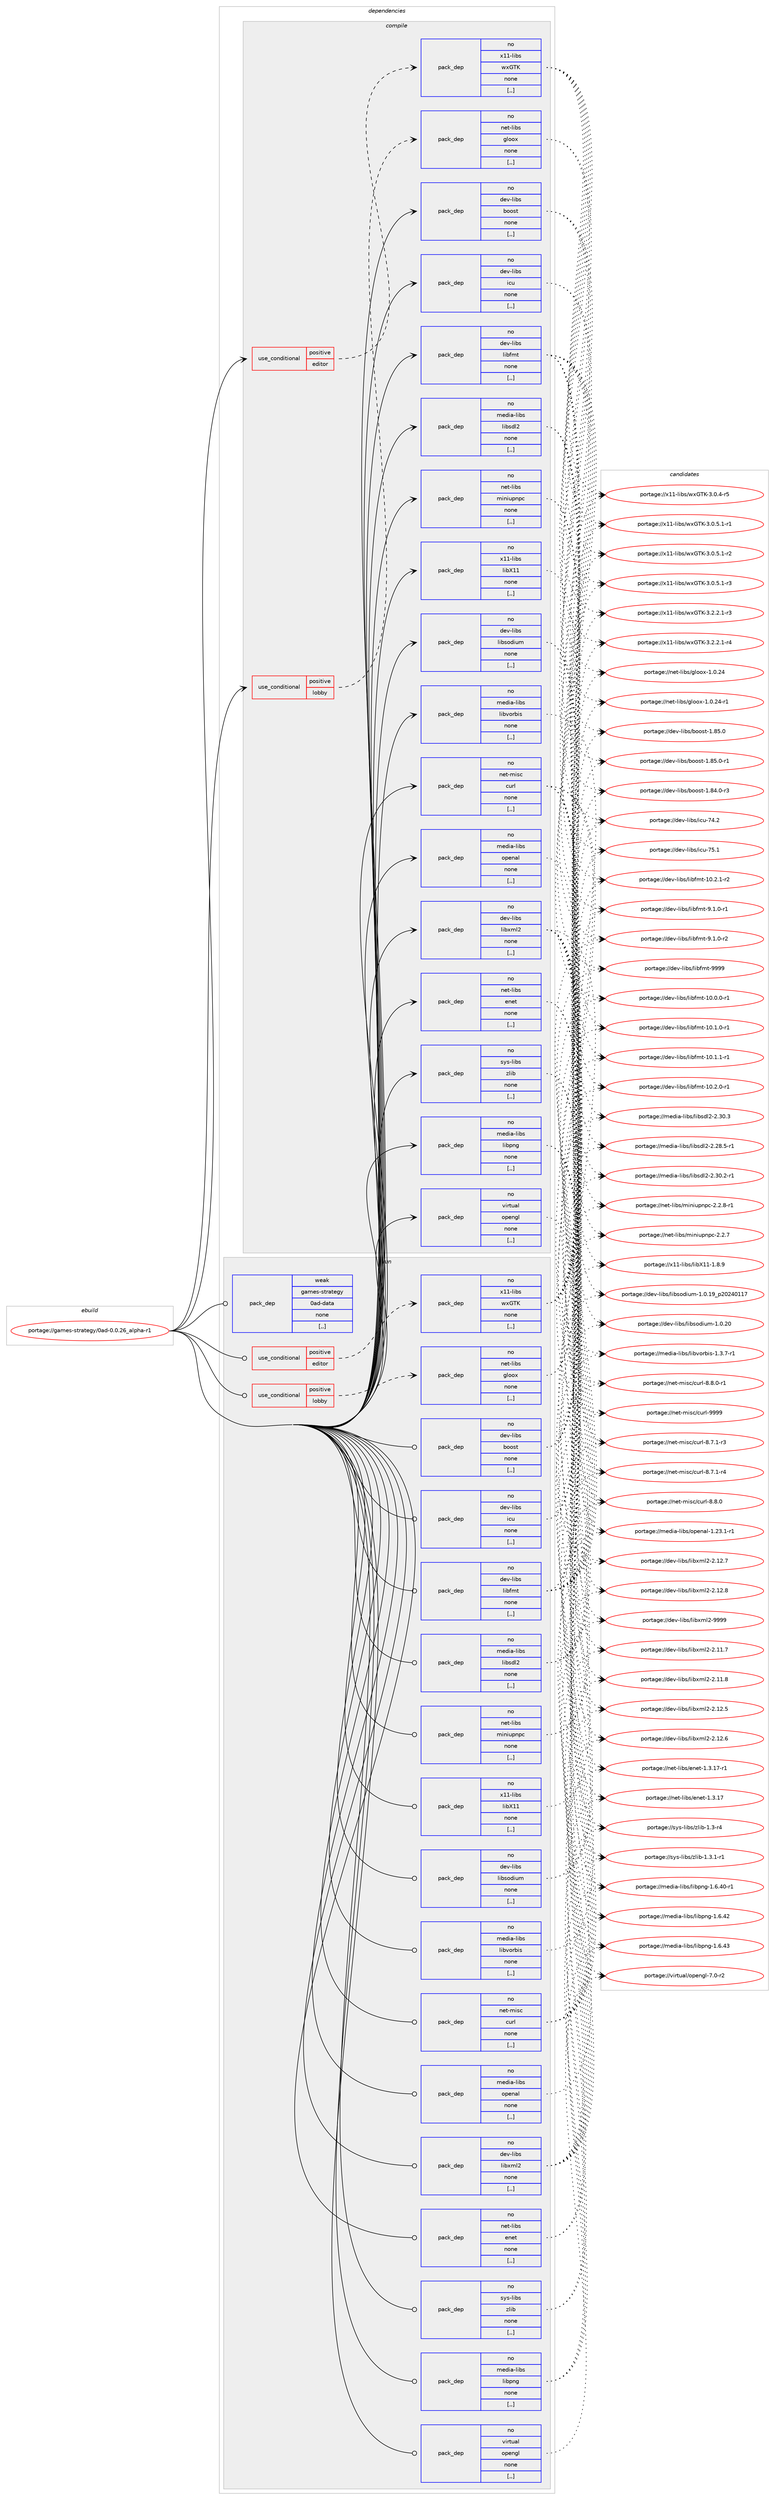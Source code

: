 digraph prolog {

# *************
# Graph options
# *************

newrank=true;
concentrate=true;
compound=true;
graph [rankdir=LR,fontname=Helvetica,fontsize=10,ranksep=1.5];#, ranksep=2.5, nodesep=0.2];
edge  [arrowhead=vee];
node  [fontname=Helvetica,fontsize=10];

# **********
# The ebuild
# **********

subgraph cluster_leftcol {
color=gray;
rank=same;
label=<<i>ebuild</i>>;
id [label="portage://games-strategy/0ad-0.0.26_alpha-r1", color=red, width=4, href="../games-strategy/0ad-0.0.26_alpha-r1.svg"];
}

# ****************
# The dependencies
# ****************

subgraph cluster_midcol {
color=gray;
label=<<i>dependencies</i>>;
subgraph cluster_compile {
fillcolor="#eeeeee";
style=filled;
label=<<i>compile</i>>;
subgraph cond63298 {
dependency229596 [label=<<TABLE BORDER="0" CELLBORDER="1" CELLSPACING="0" CELLPADDING="4"><TR><TD ROWSPAN="3" CELLPADDING="10">use_conditional</TD></TR><TR><TD>positive</TD></TR><TR><TD>editor</TD></TR></TABLE>>, shape=none, color=red];
subgraph pack164794 {
dependency229597 [label=<<TABLE BORDER="0" CELLBORDER="1" CELLSPACING="0" CELLPADDING="4" WIDTH="220"><TR><TD ROWSPAN="6" CELLPADDING="30">pack_dep</TD></TR><TR><TD WIDTH="110">no</TD></TR><TR><TD>x11-libs</TD></TR><TR><TD>wxGTK</TD></TR><TR><TD>none</TD></TR><TR><TD>[,,]</TD></TR></TABLE>>, shape=none, color=blue];
}
dependency229596:e -> dependency229597:w [weight=20,style="dashed",arrowhead="vee"];
}
id:e -> dependency229596:w [weight=20,style="solid",arrowhead="vee"];
subgraph cond63299 {
dependency229598 [label=<<TABLE BORDER="0" CELLBORDER="1" CELLSPACING="0" CELLPADDING="4"><TR><TD ROWSPAN="3" CELLPADDING="10">use_conditional</TD></TR><TR><TD>positive</TD></TR><TR><TD>lobby</TD></TR></TABLE>>, shape=none, color=red];
subgraph pack164795 {
dependency229599 [label=<<TABLE BORDER="0" CELLBORDER="1" CELLSPACING="0" CELLPADDING="4" WIDTH="220"><TR><TD ROWSPAN="6" CELLPADDING="30">pack_dep</TD></TR><TR><TD WIDTH="110">no</TD></TR><TR><TD>net-libs</TD></TR><TR><TD>gloox</TD></TR><TR><TD>none</TD></TR><TR><TD>[,,]</TD></TR></TABLE>>, shape=none, color=blue];
}
dependency229598:e -> dependency229599:w [weight=20,style="dashed",arrowhead="vee"];
}
id:e -> dependency229598:w [weight=20,style="solid",arrowhead="vee"];
subgraph pack164796 {
dependency229600 [label=<<TABLE BORDER="0" CELLBORDER="1" CELLSPACING="0" CELLPADDING="4" WIDTH="220"><TR><TD ROWSPAN="6" CELLPADDING="30">pack_dep</TD></TR><TR><TD WIDTH="110">no</TD></TR><TR><TD>dev-libs</TD></TR><TR><TD>boost</TD></TR><TR><TD>none</TD></TR><TR><TD>[,,]</TD></TR></TABLE>>, shape=none, color=blue];
}
id:e -> dependency229600:w [weight=20,style="solid",arrowhead="vee"];
subgraph pack164797 {
dependency229601 [label=<<TABLE BORDER="0" CELLBORDER="1" CELLSPACING="0" CELLPADDING="4" WIDTH="220"><TR><TD ROWSPAN="6" CELLPADDING="30">pack_dep</TD></TR><TR><TD WIDTH="110">no</TD></TR><TR><TD>dev-libs</TD></TR><TR><TD>icu</TD></TR><TR><TD>none</TD></TR><TR><TD>[,,]</TD></TR></TABLE>>, shape=none, color=blue];
}
id:e -> dependency229601:w [weight=20,style="solid",arrowhead="vee"];
subgraph pack164798 {
dependency229602 [label=<<TABLE BORDER="0" CELLBORDER="1" CELLSPACING="0" CELLPADDING="4" WIDTH="220"><TR><TD ROWSPAN="6" CELLPADDING="30">pack_dep</TD></TR><TR><TD WIDTH="110">no</TD></TR><TR><TD>dev-libs</TD></TR><TR><TD>libfmt</TD></TR><TR><TD>none</TD></TR><TR><TD>[,,]</TD></TR></TABLE>>, shape=none, color=blue];
}
id:e -> dependency229602:w [weight=20,style="solid",arrowhead="vee"];
subgraph pack164799 {
dependency229603 [label=<<TABLE BORDER="0" CELLBORDER="1" CELLSPACING="0" CELLPADDING="4" WIDTH="220"><TR><TD ROWSPAN="6" CELLPADDING="30">pack_dep</TD></TR><TR><TD WIDTH="110">no</TD></TR><TR><TD>dev-libs</TD></TR><TR><TD>libsodium</TD></TR><TR><TD>none</TD></TR><TR><TD>[,,]</TD></TR></TABLE>>, shape=none, color=blue];
}
id:e -> dependency229603:w [weight=20,style="solid",arrowhead="vee"];
subgraph pack164800 {
dependency229604 [label=<<TABLE BORDER="0" CELLBORDER="1" CELLSPACING="0" CELLPADDING="4" WIDTH="220"><TR><TD ROWSPAN="6" CELLPADDING="30">pack_dep</TD></TR><TR><TD WIDTH="110">no</TD></TR><TR><TD>dev-libs</TD></TR><TR><TD>libxml2</TD></TR><TR><TD>none</TD></TR><TR><TD>[,,]</TD></TR></TABLE>>, shape=none, color=blue];
}
id:e -> dependency229604:w [weight=20,style="solid",arrowhead="vee"];
subgraph pack164801 {
dependency229605 [label=<<TABLE BORDER="0" CELLBORDER="1" CELLSPACING="0" CELLPADDING="4" WIDTH="220"><TR><TD ROWSPAN="6" CELLPADDING="30">pack_dep</TD></TR><TR><TD WIDTH="110">no</TD></TR><TR><TD>media-libs</TD></TR><TR><TD>libpng</TD></TR><TR><TD>none</TD></TR><TR><TD>[,,]</TD></TR></TABLE>>, shape=none, color=blue];
}
id:e -> dependency229605:w [weight=20,style="solid",arrowhead="vee"];
subgraph pack164802 {
dependency229606 [label=<<TABLE BORDER="0" CELLBORDER="1" CELLSPACING="0" CELLPADDING="4" WIDTH="220"><TR><TD ROWSPAN="6" CELLPADDING="30">pack_dep</TD></TR><TR><TD WIDTH="110">no</TD></TR><TR><TD>media-libs</TD></TR><TR><TD>libsdl2</TD></TR><TR><TD>none</TD></TR><TR><TD>[,,]</TD></TR></TABLE>>, shape=none, color=blue];
}
id:e -> dependency229606:w [weight=20,style="solid",arrowhead="vee"];
subgraph pack164803 {
dependency229607 [label=<<TABLE BORDER="0" CELLBORDER="1" CELLSPACING="0" CELLPADDING="4" WIDTH="220"><TR><TD ROWSPAN="6" CELLPADDING="30">pack_dep</TD></TR><TR><TD WIDTH="110">no</TD></TR><TR><TD>media-libs</TD></TR><TR><TD>libvorbis</TD></TR><TR><TD>none</TD></TR><TR><TD>[,,]</TD></TR></TABLE>>, shape=none, color=blue];
}
id:e -> dependency229607:w [weight=20,style="solid",arrowhead="vee"];
subgraph pack164804 {
dependency229608 [label=<<TABLE BORDER="0" CELLBORDER="1" CELLSPACING="0" CELLPADDING="4" WIDTH="220"><TR><TD ROWSPAN="6" CELLPADDING="30">pack_dep</TD></TR><TR><TD WIDTH="110">no</TD></TR><TR><TD>media-libs</TD></TR><TR><TD>openal</TD></TR><TR><TD>none</TD></TR><TR><TD>[,,]</TD></TR></TABLE>>, shape=none, color=blue];
}
id:e -> dependency229608:w [weight=20,style="solid",arrowhead="vee"];
subgraph pack164805 {
dependency229609 [label=<<TABLE BORDER="0" CELLBORDER="1" CELLSPACING="0" CELLPADDING="4" WIDTH="220"><TR><TD ROWSPAN="6" CELLPADDING="30">pack_dep</TD></TR><TR><TD WIDTH="110">no</TD></TR><TR><TD>net-libs</TD></TR><TR><TD>enet</TD></TR><TR><TD>none</TD></TR><TR><TD>[,,]</TD></TR></TABLE>>, shape=none, color=blue];
}
id:e -> dependency229609:w [weight=20,style="solid",arrowhead="vee"];
subgraph pack164806 {
dependency229610 [label=<<TABLE BORDER="0" CELLBORDER="1" CELLSPACING="0" CELLPADDING="4" WIDTH="220"><TR><TD ROWSPAN="6" CELLPADDING="30">pack_dep</TD></TR><TR><TD WIDTH="110">no</TD></TR><TR><TD>net-libs</TD></TR><TR><TD>miniupnpc</TD></TR><TR><TD>none</TD></TR><TR><TD>[,,]</TD></TR></TABLE>>, shape=none, color=blue];
}
id:e -> dependency229610:w [weight=20,style="solid",arrowhead="vee"];
subgraph pack164807 {
dependency229611 [label=<<TABLE BORDER="0" CELLBORDER="1" CELLSPACING="0" CELLPADDING="4" WIDTH="220"><TR><TD ROWSPAN="6" CELLPADDING="30">pack_dep</TD></TR><TR><TD WIDTH="110">no</TD></TR><TR><TD>net-misc</TD></TR><TR><TD>curl</TD></TR><TR><TD>none</TD></TR><TR><TD>[,,]</TD></TR></TABLE>>, shape=none, color=blue];
}
id:e -> dependency229611:w [weight=20,style="solid",arrowhead="vee"];
subgraph pack164808 {
dependency229612 [label=<<TABLE BORDER="0" CELLBORDER="1" CELLSPACING="0" CELLPADDING="4" WIDTH="220"><TR><TD ROWSPAN="6" CELLPADDING="30">pack_dep</TD></TR><TR><TD WIDTH="110">no</TD></TR><TR><TD>sys-libs</TD></TR><TR><TD>zlib</TD></TR><TR><TD>none</TD></TR><TR><TD>[,,]</TD></TR></TABLE>>, shape=none, color=blue];
}
id:e -> dependency229612:w [weight=20,style="solid",arrowhead="vee"];
subgraph pack164809 {
dependency229613 [label=<<TABLE BORDER="0" CELLBORDER="1" CELLSPACING="0" CELLPADDING="4" WIDTH="220"><TR><TD ROWSPAN="6" CELLPADDING="30">pack_dep</TD></TR><TR><TD WIDTH="110">no</TD></TR><TR><TD>virtual</TD></TR><TR><TD>opengl</TD></TR><TR><TD>none</TD></TR><TR><TD>[,,]</TD></TR></TABLE>>, shape=none, color=blue];
}
id:e -> dependency229613:w [weight=20,style="solid",arrowhead="vee"];
subgraph pack164810 {
dependency229614 [label=<<TABLE BORDER="0" CELLBORDER="1" CELLSPACING="0" CELLPADDING="4" WIDTH="220"><TR><TD ROWSPAN="6" CELLPADDING="30">pack_dep</TD></TR><TR><TD WIDTH="110">no</TD></TR><TR><TD>x11-libs</TD></TR><TR><TD>libX11</TD></TR><TR><TD>none</TD></TR><TR><TD>[,,]</TD></TR></TABLE>>, shape=none, color=blue];
}
id:e -> dependency229614:w [weight=20,style="solid",arrowhead="vee"];
}
subgraph cluster_compileandrun {
fillcolor="#eeeeee";
style=filled;
label=<<i>compile and run</i>>;
}
subgraph cluster_run {
fillcolor="#eeeeee";
style=filled;
label=<<i>run</i>>;
subgraph cond63300 {
dependency229615 [label=<<TABLE BORDER="0" CELLBORDER="1" CELLSPACING="0" CELLPADDING="4"><TR><TD ROWSPAN="3" CELLPADDING="10">use_conditional</TD></TR><TR><TD>positive</TD></TR><TR><TD>editor</TD></TR></TABLE>>, shape=none, color=red];
subgraph pack164811 {
dependency229616 [label=<<TABLE BORDER="0" CELLBORDER="1" CELLSPACING="0" CELLPADDING="4" WIDTH="220"><TR><TD ROWSPAN="6" CELLPADDING="30">pack_dep</TD></TR><TR><TD WIDTH="110">no</TD></TR><TR><TD>x11-libs</TD></TR><TR><TD>wxGTK</TD></TR><TR><TD>none</TD></TR><TR><TD>[,,]</TD></TR></TABLE>>, shape=none, color=blue];
}
dependency229615:e -> dependency229616:w [weight=20,style="dashed",arrowhead="vee"];
}
id:e -> dependency229615:w [weight=20,style="solid",arrowhead="odot"];
subgraph cond63301 {
dependency229617 [label=<<TABLE BORDER="0" CELLBORDER="1" CELLSPACING="0" CELLPADDING="4"><TR><TD ROWSPAN="3" CELLPADDING="10">use_conditional</TD></TR><TR><TD>positive</TD></TR><TR><TD>lobby</TD></TR></TABLE>>, shape=none, color=red];
subgraph pack164812 {
dependency229618 [label=<<TABLE BORDER="0" CELLBORDER="1" CELLSPACING="0" CELLPADDING="4" WIDTH="220"><TR><TD ROWSPAN="6" CELLPADDING="30">pack_dep</TD></TR><TR><TD WIDTH="110">no</TD></TR><TR><TD>net-libs</TD></TR><TR><TD>gloox</TD></TR><TR><TD>none</TD></TR><TR><TD>[,,]</TD></TR></TABLE>>, shape=none, color=blue];
}
dependency229617:e -> dependency229618:w [weight=20,style="dashed",arrowhead="vee"];
}
id:e -> dependency229617:w [weight=20,style="solid",arrowhead="odot"];
subgraph pack164813 {
dependency229619 [label=<<TABLE BORDER="0" CELLBORDER="1" CELLSPACING="0" CELLPADDING="4" WIDTH="220"><TR><TD ROWSPAN="6" CELLPADDING="30">pack_dep</TD></TR><TR><TD WIDTH="110">no</TD></TR><TR><TD>dev-libs</TD></TR><TR><TD>boost</TD></TR><TR><TD>none</TD></TR><TR><TD>[,,]</TD></TR></TABLE>>, shape=none, color=blue];
}
id:e -> dependency229619:w [weight=20,style="solid",arrowhead="odot"];
subgraph pack164814 {
dependency229620 [label=<<TABLE BORDER="0" CELLBORDER="1" CELLSPACING="0" CELLPADDING="4" WIDTH="220"><TR><TD ROWSPAN="6" CELLPADDING="30">pack_dep</TD></TR><TR><TD WIDTH="110">no</TD></TR><TR><TD>dev-libs</TD></TR><TR><TD>icu</TD></TR><TR><TD>none</TD></TR><TR><TD>[,,]</TD></TR></TABLE>>, shape=none, color=blue];
}
id:e -> dependency229620:w [weight=20,style="solid",arrowhead="odot"];
subgraph pack164815 {
dependency229621 [label=<<TABLE BORDER="0" CELLBORDER="1" CELLSPACING="0" CELLPADDING="4" WIDTH="220"><TR><TD ROWSPAN="6" CELLPADDING="30">pack_dep</TD></TR><TR><TD WIDTH="110">no</TD></TR><TR><TD>dev-libs</TD></TR><TR><TD>libfmt</TD></TR><TR><TD>none</TD></TR><TR><TD>[,,]</TD></TR></TABLE>>, shape=none, color=blue];
}
id:e -> dependency229621:w [weight=20,style="solid",arrowhead="odot"];
subgraph pack164816 {
dependency229622 [label=<<TABLE BORDER="0" CELLBORDER="1" CELLSPACING="0" CELLPADDING="4" WIDTH="220"><TR><TD ROWSPAN="6" CELLPADDING="30">pack_dep</TD></TR><TR><TD WIDTH="110">no</TD></TR><TR><TD>dev-libs</TD></TR><TR><TD>libsodium</TD></TR><TR><TD>none</TD></TR><TR><TD>[,,]</TD></TR></TABLE>>, shape=none, color=blue];
}
id:e -> dependency229622:w [weight=20,style="solid",arrowhead="odot"];
subgraph pack164817 {
dependency229623 [label=<<TABLE BORDER="0" CELLBORDER="1" CELLSPACING="0" CELLPADDING="4" WIDTH="220"><TR><TD ROWSPAN="6" CELLPADDING="30">pack_dep</TD></TR><TR><TD WIDTH="110">no</TD></TR><TR><TD>dev-libs</TD></TR><TR><TD>libxml2</TD></TR><TR><TD>none</TD></TR><TR><TD>[,,]</TD></TR></TABLE>>, shape=none, color=blue];
}
id:e -> dependency229623:w [weight=20,style="solid",arrowhead="odot"];
subgraph pack164818 {
dependency229624 [label=<<TABLE BORDER="0" CELLBORDER="1" CELLSPACING="0" CELLPADDING="4" WIDTH="220"><TR><TD ROWSPAN="6" CELLPADDING="30">pack_dep</TD></TR><TR><TD WIDTH="110">no</TD></TR><TR><TD>media-libs</TD></TR><TR><TD>libpng</TD></TR><TR><TD>none</TD></TR><TR><TD>[,,]</TD></TR></TABLE>>, shape=none, color=blue];
}
id:e -> dependency229624:w [weight=20,style="solid",arrowhead="odot"];
subgraph pack164819 {
dependency229625 [label=<<TABLE BORDER="0" CELLBORDER="1" CELLSPACING="0" CELLPADDING="4" WIDTH="220"><TR><TD ROWSPAN="6" CELLPADDING="30">pack_dep</TD></TR><TR><TD WIDTH="110">no</TD></TR><TR><TD>media-libs</TD></TR><TR><TD>libsdl2</TD></TR><TR><TD>none</TD></TR><TR><TD>[,,]</TD></TR></TABLE>>, shape=none, color=blue];
}
id:e -> dependency229625:w [weight=20,style="solid",arrowhead="odot"];
subgraph pack164820 {
dependency229626 [label=<<TABLE BORDER="0" CELLBORDER="1" CELLSPACING="0" CELLPADDING="4" WIDTH="220"><TR><TD ROWSPAN="6" CELLPADDING="30">pack_dep</TD></TR><TR><TD WIDTH="110">no</TD></TR><TR><TD>media-libs</TD></TR><TR><TD>libvorbis</TD></TR><TR><TD>none</TD></TR><TR><TD>[,,]</TD></TR></TABLE>>, shape=none, color=blue];
}
id:e -> dependency229626:w [weight=20,style="solid",arrowhead="odot"];
subgraph pack164821 {
dependency229627 [label=<<TABLE BORDER="0" CELLBORDER="1" CELLSPACING="0" CELLPADDING="4" WIDTH="220"><TR><TD ROWSPAN="6" CELLPADDING="30">pack_dep</TD></TR><TR><TD WIDTH="110">no</TD></TR><TR><TD>media-libs</TD></TR><TR><TD>openal</TD></TR><TR><TD>none</TD></TR><TR><TD>[,,]</TD></TR></TABLE>>, shape=none, color=blue];
}
id:e -> dependency229627:w [weight=20,style="solid",arrowhead="odot"];
subgraph pack164822 {
dependency229628 [label=<<TABLE BORDER="0" CELLBORDER="1" CELLSPACING="0" CELLPADDING="4" WIDTH="220"><TR><TD ROWSPAN="6" CELLPADDING="30">pack_dep</TD></TR><TR><TD WIDTH="110">no</TD></TR><TR><TD>net-libs</TD></TR><TR><TD>enet</TD></TR><TR><TD>none</TD></TR><TR><TD>[,,]</TD></TR></TABLE>>, shape=none, color=blue];
}
id:e -> dependency229628:w [weight=20,style="solid",arrowhead="odot"];
subgraph pack164823 {
dependency229629 [label=<<TABLE BORDER="0" CELLBORDER="1" CELLSPACING="0" CELLPADDING="4" WIDTH="220"><TR><TD ROWSPAN="6" CELLPADDING="30">pack_dep</TD></TR><TR><TD WIDTH="110">no</TD></TR><TR><TD>net-libs</TD></TR><TR><TD>miniupnpc</TD></TR><TR><TD>none</TD></TR><TR><TD>[,,]</TD></TR></TABLE>>, shape=none, color=blue];
}
id:e -> dependency229629:w [weight=20,style="solid",arrowhead="odot"];
subgraph pack164824 {
dependency229630 [label=<<TABLE BORDER="0" CELLBORDER="1" CELLSPACING="0" CELLPADDING="4" WIDTH="220"><TR><TD ROWSPAN="6" CELLPADDING="30">pack_dep</TD></TR><TR><TD WIDTH="110">no</TD></TR><TR><TD>net-misc</TD></TR><TR><TD>curl</TD></TR><TR><TD>none</TD></TR><TR><TD>[,,]</TD></TR></TABLE>>, shape=none, color=blue];
}
id:e -> dependency229630:w [weight=20,style="solid",arrowhead="odot"];
subgraph pack164825 {
dependency229631 [label=<<TABLE BORDER="0" CELLBORDER="1" CELLSPACING="0" CELLPADDING="4" WIDTH="220"><TR><TD ROWSPAN="6" CELLPADDING="30">pack_dep</TD></TR><TR><TD WIDTH="110">no</TD></TR><TR><TD>sys-libs</TD></TR><TR><TD>zlib</TD></TR><TR><TD>none</TD></TR><TR><TD>[,,]</TD></TR></TABLE>>, shape=none, color=blue];
}
id:e -> dependency229631:w [weight=20,style="solid",arrowhead="odot"];
subgraph pack164826 {
dependency229632 [label=<<TABLE BORDER="0" CELLBORDER="1" CELLSPACING="0" CELLPADDING="4" WIDTH="220"><TR><TD ROWSPAN="6" CELLPADDING="30">pack_dep</TD></TR><TR><TD WIDTH="110">no</TD></TR><TR><TD>virtual</TD></TR><TR><TD>opengl</TD></TR><TR><TD>none</TD></TR><TR><TD>[,,]</TD></TR></TABLE>>, shape=none, color=blue];
}
id:e -> dependency229632:w [weight=20,style="solid",arrowhead="odot"];
subgraph pack164827 {
dependency229633 [label=<<TABLE BORDER="0" CELLBORDER="1" CELLSPACING="0" CELLPADDING="4" WIDTH="220"><TR><TD ROWSPAN="6" CELLPADDING="30">pack_dep</TD></TR><TR><TD WIDTH="110">no</TD></TR><TR><TD>x11-libs</TD></TR><TR><TD>libX11</TD></TR><TR><TD>none</TD></TR><TR><TD>[,,]</TD></TR></TABLE>>, shape=none, color=blue];
}
id:e -> dependency229633:w [weight=20,style="solid",arrowhead="odot"];
subgraph pack164828 {
dependency229634 [label=<<TABLE BORDER="0" CELLBORDER="1" CELLSPACING="0" CELLPADDING="4" WIDTH="220"><TR><TD ROWSPAN="6" CELLPADDING="30">pack_dep</TD></TR><TR><TD WIDTH="110">weak</TD></TR><TR><TD>games-strategy</TD></TR><TR><TD>0ad-data</TD></TR><TR><TD>none</TD></TR><TR><TD>[,,]</TD></TR></TABLE>>, shape=none, color=blue];
}
id:e -> dependency229634:w [weight=20,style="solid",arrowhead="odot"];
}
}

# **************
# The candidates
# **************

subgraph cluster_choices {
rank=same;
color=gray;
label=<<i>candidates</i>>;

subgraph choice164794 {
color=black;
nodesep=1;
choice12049494510810598115471191207184754551464846524511453 [label="portage://x11-libs/wxGTK-3.0.4-r5", color=red, width=4,href="../x11-libs/wxGTK-3.0.4-r5.svg"];
choice120494945108105981154711912071847545514648465346494511449 [label="portage://x11-libs/wxGTK-3.0.5.1-r1", color=red, width=4,href="../x11-libs/wxGTK-3.0.5.1-r1.svg"];
choice120494945108105981154711912071847545514648465346494511450 [label="portage://x11-libs/wxGTK-3.0.5.1-r2", color=red, width=4,href="../x11-libs/wxGTK-3.0.5.1-r2.svg"];
choice120494945108105981154711912071847545514648465346494511451 [label="portage://x11-libs/wxGTK-3.0.5.1-r3", color=red, width=4,href="../x11-libs/wxGTK-3.0.5.1-r3.svg"];
choice120494945108105981154711912071847545514650465046494511451 [label="portage://x11-libs/wxGTK-3.2.2.1-r3", color=red, width=4,href="../x11-libs/wxGTK-3.2.2.1-r3.svg"];
choice120494945108105981154711912071847545514650465046494511452 [label="portage://x11-libs/wxGTK-3.2.2.1-r4", color=red, width=4,href="../x11-libs/wxGTK-3.2.2.1-r4.svg"];
dependency229597:e -> choice12049494510810598115471191207184754551464846524511453:w [style=dotted,weight="100"];
dependency229597:e -> choice120494945108105981154711912071847545514648465346494511449:w [style=dotted,weight="100"];
dependency229597:e -> choice120494945108105981154711912071847545514648465346494511450:w [style=dotted,weight="100"];
dependency229597:e -> choice120494945108105981154711912071847545514648465346494511451:w [style=dotted,weight="100"];
dependency229597:e -> choice120494945108105981154711912071847545514650465046494511451:w [style=dotted,weight="100"];
dependency229597:e -> choice120494945108105981154711912071847545514650465046494511452:w [style=dotted,weight="100"];
}
subgraph choice164795 {
color=black;
nodesep=1;
choice11010111645108105981154710310811111112045494648465052 [label="portage://net-libs/gloox-1.0.24", color=red, width=4,href="../net-libs/gloox-1.0.24.svg"];
choice110101116451081059811547103108111111120454946484650524511449 [label="portage://net-libs/gloox-1.0.24-r1", color=red, width=4,href="../net-libs/gloox-1.0.24-r1.svg"];
dependency229599:e -> choice11010111645108105981154710310811111112045494648465052:w [style=dotted,weight="100"];
dependency229599:e -> choice110101116451081059811547103108111111120454946484650524511449:w [style=dotted,weight="100"];
}
subgraph choice164796 {
color=black;
nodesep=1;
choice10010111845108105981154798111111115116454946565246484511451 [label="portage://dev-libs/boost-1.84.0-r3", color=red, width=4,href="../dev-libs/boost-1.84.0-r3.svg"];
choice1001011184510810598115479811111111511645494656534648 [label="portage://dev-libs/boost-1.85.0", color=red, width=4,href="../dev-libs/boost-1.85.0.svg"];
choice10010111845108105981154798111111115116454946565346484511449 [label="portage://dev-libs/boost-1.85.0-r1", color=red, width=4,href="../dev-libs/boost-1.85.0-r1.svg"];
dependency229600:e -> choice10010111845108105981154798111111115116454946565246484511451:w [style=dotted,weight="100"];
dependency229600:e -> choice1001011184510810598115479811111111511645494656534648:w [style=dotted,weight="100"];
dependency229600:e -> choice10010111845108105981154798111111115116454946565346484511449:w [style=dotted,weight="100"];
}
subgraph choice164797 {
color=black;
nodesep=1;
choice100101118451081059811547105991174555524650 [label="portage://dev-libs/icu-74.2", color=red, width=4,href="../dev-libs/icu-74.2.svg"];
choice100101118451081059811547105991174555534649 [label="portage://dev-libs/icu-75.1", color=red, width=4,href="../dev-libs/icu-75.1.svg"];
dependency229601:e -> choice100101118451081059811547105991174555524650:w [style=dotted,weight="100"];
dependency229601:e -> choice100101118451081059811547105991174555534649:w [style=dotted,weight="100"];
}
subgraph choice164798 {
color=black;
nodesep=1;
choice10010111845108105981154710810598102109116454948464846484511449 [label="portage://dev-libs/libfmt-10.0.0-r1", color=red, width=4,href="../dev-libs/libfmt-10.0.0-r1.svg"];
choice10010111845108105981154710810598102109116454948464946484511449 [label="portage://dev-libs/libfmt-10.1.0-r1", color=red, width=4,href="../dev-libs/libfmt-10.1.0-r1.svg"];
choice10010111845108105981154710810598102109116454948464946494511449 [label="portage://dev-libs/libfmt-10.1.1-r1", color=red, width=4,href="../dev-libs/libfmt-10.1.1-r1.svg"];
choice10010111845108105981154710810598102109116454948465046484511449 [label="portage://dev-libs/libfmt-10.2.0-r1", color=red, width=4,href="../dev-libs/libfmt-10.2.0-r1.svg"];
choice10010111845108105981154710810598102109116454948465046494511450 [label="portage://dev-libs/libfmt-10.2.1-r2", color=red, width=4,href="../dev-libs/libfmt-10.2.1-r2.svg"];
choice100101118451081059811547108105981021091164557464946484511449 [label="portage://dev-libs/libfmt-9.1.0-r1", color=red, width=4,href="../dev-libs/libfmt-9.1.0-r1.svg"];
choice100101118451081059811547108105981021091164557464946484511450 [label="portage://dev-libs/libfmt-9.1.0-r2", color=red, width=4,href="../dev-libs/libfmt-9.1.0-r2.svg"];
choice100101118451081059811547108105981021091164557575757 [label="portage://dev-libs/libfmt-9999", color=red, width=4,href="../dev-libs/libfmt-9999.svg"];
dependency229602:e -> choice10010111845108105981154710810598102109116454948464846484511449:w [style=dotted,weight="100"];
dependency229602:e -> choice10010111845108105981154710810598102109116454948464946484511449:w [style=dotted,weight="100"];
dependency229602:e -> choice10010111845108105981154710810598102109116454948464946494511449:w [style=dotted,weight="100"];
dependency229602:e -> choice10010111845108105981154710810598102109116454948465046484511449:w [style=dotted,weight="100"];
dependency229602:e -> choice10010111845108105981154710810598102109116454948465046494511450:w [style=dotted,weight="100"];
dependency229602:e -> choice100101118451081059811547108105981021091164557464946484511449:w [style=dotted,weight="100"];
dependency229602:e -> choice100101118451081059811547108105981021091164557464946484511450:w [style=dotted,weight="100"];
dependency229602:e -> choice100101118451081059811547108105981021091164557575757:w [style=dotted,weight="100"];
}
subgraph choice164799 {
color=black;
nodesep=1;
choice1001011184510810598115471081059811511110010511710945494648464957951125048505248494955 [label="portage://dev-libs/libsodium-1.0.19_p20240117", color=red, width=4,href="../dev-libs/libsodium-1.0.19_p20240117.svg"];
choice1001011184510810598115471081059811511110010511710945494648465048 [label="portage://dev-libs/libsodium-1.0.20", color=red, width=4,href="../dev-libs/libsodium-1.0.20.svg"];
dependency229603:e -> choice1001011184510810598115471081059811511110010511710945494648464957951125048505248494955:w [style=dotted,weight="100"];
dependency229603:e -> choice1001011184510810598115471081059811511110010511710945494648465048:w [style=dotted,weight="100"];
}
subgraph choice164800 {
color=black;
nodesep=1;
choice100101118451081059811547108105981201091085045504649494655 [label="portage://dev-libs/libxml2-2.11.7", color=red, width=4,href="../dev-libs/libxml2-2.11.7.svg"];
choice100101118451081059811547108105981201091085045504649494656 [label="portage://dev-libs/libxml2-2.11.8", color=red, width=4,href="../dev-libs/libxml2-2.11.8.svg"];
choice100101118451081059811547108105981201091085045504649504653 [label="portage://dev-libs/libxml2-2.12.5", color=red, width=4,href="../dev-libs/libxml2-2.12.5.svg"];
choice100101118451081059811547108105981201091085045504649504654 [label="portage://dev-libs/libxml2-2.12.6", color=red, width=4,href="../dev-libs/libxml2-2.12.6.svg"];
choice100101118451081059811547108105981201091085045504649504655 [label="portage://dev-libs/libxml2-2.12.7", color=red, width=4,href="../dev-libs/libxml2-2.12.7.svg"];
choice100101118451081059811547108105981201091085045504649504656 [label="portage://dev-libs/libxml2-2.12.8", color=red, width=4,href="../dev-libs/libxml2-2.12.8.svg"];
choice10010111845108105981154710810598120109108504557575757 [label="portage://dev-libs/libxml2-9999", color=red, width=4,href="../dev-libs/libxml2-9999.svg"];
dependency229604:e -> choice100101118451081059811547108105981201091085045504649494655:w [style=dotted,weight="100"];
dependency229604:e -> choice100101118451081059811547108105981201091085045504649494656:w [style=dotted,weight="100"];
dependency229604:e -> choice100101118451081059811547108105981201091085045504649504653:w [style=dotted,weight="100"];
dependency229604:e -> choice100101118451081059811547108105981201091085045504649504654:w [style=dotted,weight="100"];
dependency229604:e -> choice100101118451081059811547108105981201091085045504649504655:w [style=dotted,weight="100"];
dependency229604:e -> choice100101118451081059811547108105981201091085045504649504656:w [style=dotted,weight="100"];
dependency229604:e -> choice10010111845108105981154710810598120109108504557575757:w [style=dotted,weight="100"];
}
subgraph choice164801 {
color=black;
nodesep=1;
choice1091011001059745108105981154710810598112110103454946544652484511449 [label="portage://media-libs/libpng-1.6.40-r1", color=red, width=4,href="../media-libs/libpng-1.6.40-r1.svg"];
choice109101100105974510810598115471081059811211010345494654465250 [label="portage://media-libs/libpng-1.6.42", color=red, width=4,href="../media-libs/libpng-1.6.42.svg"];
choice109101100105974510810598115471081059811211010345494654465251 [label="portage://media-libs/libpng-1.6.43", color=red, width=4,href="../media-libs/libpng-1.6.43.svg"];
dependency229605:e -> choice1091011001059745108105981154710810598112110103454946544652484511449:w [style=dotted,weight="100"];
dependency229605:e -> choice109101100105974510810598115471081059811211010345494654465250:w [style=dotted,weight="100"];
dependency229605:e -> choice109101100105974510810598115471081059811211010345494654465251:w [style=dotted,weight="100"];
}
subgraph choice164802 {
color=black;
nodesep=1;
choice109101100105974510810598115471081059811510010850455046505646534511449 [label="portage://media-libs/libsdl2-2.28.5-r1", color=red, width=4,href="../media-libs/libsdl2-2.28.5-r1.svg"];
choice109101100105974510810598115471081059811510010850455046514846504511449 [label="portage://media-libs/libsdl2-2.30.2-r1", color=red, width=4,href="../media-libs/libsdl2-2.30.2-r1.svg"];
choice10910110010597451081059811547108105981151001085045504651484651 [label="portage://media-libs/libsdl2-2.30.3", color=red, width=4,href="../media-libs/libsdl2-2.30.3.svg"];
dependency229606:e -> choice109101100105974510810598115471081059811510010850455046505646534511449:w [style=dotted,weight="100"];
dependency229606:e -> choice109101100105974510810598115471081059811510010850455046514846504511449:w [style=dotted,weight="100"];
dependency229606:e -> choice10910110010597451081059811547108105981151001085045504651484651:w [style=dotted,weight="100"];
}
subgraph choice164803 {
color=black;
nodesep=1;
choice1091011001059745108105981154710810598118111114981051154549465146554511449 [label="portage://media-libs/libvorbis-1.3.7-r1", color=red, width=4,href="../media-libs/libvorbis-1.3.7-r1.svg"];
dependency229607:e -> choice1091011001059745108105981154710810598118111114981051154549465146554511449:w [style=dotted,weight="100"];
}
subgraph choice164804 {
color=black;
nodesep=1;
choice1091011001059745108105981154711111210111097108454946505146494511449 [label="portage://media-libs/openal-1.23.1-r1", color=red, width=4,href="../media-libs/openal-1.23.1-r1.svg"];
dependency229608:e -> choice1091011001059745108105981154711111210111097108454946505146494511449:w [style=dotted,weight="100"];
}
subgraph choice164805 {
color=black;
nodesep=1;
choice11010111645108105981154710111010111645494651464955 [label="portage://net-libs/enet-1.3.17", color=red, width=4,href="../net-libs/enet-1.3.17.svg"];
choice110101116451081059811547101110101116454946514649554511449 [label="portage://net-libs/enet-1.3.17-r1", color=red, width=4,href="../net-libs/enet-1.3.17-r1.svg"];
dependency229609:e -> choice11010111645108105981154710111010111645494651464955:w [style=dotted,weight="100"];
dependency229609:e -> choice110101116451081059811547101110101116454946514649554511449:w [style=dotted,weight="100"];
}
subgraph choice164806 {
color=black;
nodesep=1;
choice11010111645108105981154710910511010511711211011299455046504655 [label="portage://net-libs/miniupnpc-2.2.7", color=red, width=4,href="../net-libs/miniupnpc-2.2.7.svg"];
choice110101116451081059811547109105110105117112110112994550465046564511449 [label="portage://net-libs/miniupnpc-2.2.8-r1", color=red, width=4,href="../net-libs/miniupnpc-2.2.8-r1.svg"];
dependency229610:e -> choice11010111645108105981154710910511010511711211011299455046504655:w [style=dotted,weight="100"];
dependency229610:e -> choice110101116451081059811547109105110105117112110112994550465046564511449:w [style=dotted,weight="100"];
}
subgraph choice164807 {
color=black;
nodesep=1;
choice110101116451091051159947991171141084556465546494511451 [label="portage://net-misc/curl-8.7.1-r3", color=red, width=4,href="../net-misc/curl-8.7.1-r3.svg"];
choice110101116451091051159947991171141084556465546494511452 [label="portage://net-misc/curl-8.7.1-r4", color=red, width=4,href="../net-misc/curl-8.7.1-r4.svg"];
choice11010111645109105115994799117114108455646564648 [label="portage://net-misc/curl-8.8.0", color=red, width=4,href="../net-misc/curl-8.8.0.svg"];
choice110101116451091051159947991171141084556465646484511449 [label="portage://net-misc/curl-8.8.0-r1", color=red, width=4,href="../net-misc/curl-8.8.0-r1.svg"];
choice110101116451091051159947991171141084557575757 [label="portage://net-misc/curl-9999", color=red, width=4,href="../net-misc/curl-9999.svg"];
dependency229611:e -> choice110101116451091051159947991171141084556465546494511451:w [style=dotted,weight="100"];
dependency229611:e -> choice110101116451091051159947991171141084556465546494511452:w [style=dotted,weight="100"];
dependency229611:e -> choice11010111645109105115994799117114108455646564648:w [style=dotted,weight="100"];
dependency229611:e -> choice110101116451091051159947991171141084556465646484511449:w [style=dotted,weight="100"];
dependency229611:e -> choice110101116451091051159947991171141084557575757:w [style=dotted,weight="100"];
}
subgraph choice164808 {
color=black;
nodesep=1;
choice11512111545108105981154712210810598454946514511452 [label="portage://sys-libs/zlib-1.3-r4", color=red, width=4,href="../sys-libs/zlib-1.3-r4.svg"];
choice115121115451081059811547122108105984549465146494511449 [label="portage://sys-libs/zlib-1.3.1-r1", color=red, width=4,href="../sys-libs/zlib-1.3.1-r1.svg"];
dependency229612:e -> choice11512111545108105981154712210810598454946514511452:w [style=dotted,weight="100"];
dependency229612:e -> choice115121115451081059811547122108105984549465146494511449:w [style=dotted,weight="100"];
}
subgraph choice164809 {
color=black;
nodesep=1;
choice1181051141161179710847111112101110103108455546484511450 [label="portage://virtual/opengl-7.0-r2", color=red, width=4,href="../virtual/opengl-7.0-r2.svg"];
dependency229613:e -> choice1181051141161179710847111112101110103108455546484511450:w [style=dotted,weight="100"];
}
subgraph choice164810 {
color=black;
nodesep=1;
choice120494945108105981154710810598884949454946564657 [label="portage://x11-libs/libX11-1.8.9", color=red, width=4,href="../x11-libs/libX11-1.8.9.svg"];
dependency229614:e -> choice120494945108105981154710810598884949454946564657:w [style=dotted,weight="100"];
}
subgraph choice164811 {
color=black;
nodesep=1;
choice12049494510810598115471191207184754551464846524511453 [label="portage://x11-libs/wxGTK-3.0.4-r5", color=red, width=4,href="../x11-libs/wxGTK-3.0.4-r5.svg"];
choice120494945108105981154711912071847545514648465346494511449 [label="portage://x11-libs/wxGTK-3.0.5.1-r1", color=red, width=4,href="../x11-libs/wxGTK-3.0.5.1-r1.svg"];
choice120494945108105981154711912071847545514648465346494511450 [label="portage://x11-libs/wxGTK-3.0.5.1-r2", color=red, width=4,href="../x11-libs/wxGTK-3.0.5.1-r2.svg"];
choice120494945108105981154711912071847545514648465346494511451 [label="portage://x11-libs/wxGTK-3.0.5.1-r3", color=red, width=4,href="../x11-libs/wxGTK-3.0.5.1-r3.svg"];
choice120494945108105981154711912071847545514650465046494511451 [label="portage://x11-libs/wxGTK-3.2.2.1-r3", color=red, width=4,href="../x11-libs/wxGTK-3.2.2.1-r3.svg"];
choice120494945108105981154711912071847545514650465046494511452 [label="portage://x11-libs/wxGTK-3.2.2.1-r4", color=red, width=4,href="../x11-libs/wxGTK-3.2.2.1-r4.svg"];
dependency229616:e -> choice12049494510810598115471191207184754551464846524511453:w [style=dotted,weight="100"];
dependency229616:e -> choice120494945108105981154711912071847545514648465346494511449:w [style=dotted,weight="100"];
dependency229616:e -> choice120494945108105981154711912071847545514648465346494511450:w [style=dotted,weight="100"];
dependency229616:e -> choice120494945108105981154711912071847545514648465346494511451:w [style=dotted,weight="100"];
dependency229616:e -> choice120494945108105981154711912071847545514650465046494511451:w [style=dotted,weight="100"];
dependency229616:e -> choice120494945108105981154711912071847545514650465046494511452:w [style=dotted,weight="100"];
}
subgraph choice164812 {
color=black;
nodesep=1;
choice11010111645108105981154710310811111112045494648465052 [label="portage://net-libs/gloox-1.0.24", color=red, width=4,href="../net-libs/gloox-1.0.24.svg"];
choice110101116451081059811547103108111111120454946484650524511449 [label="portage://net-libs/gloox-1.0.24-r1", color=red, width=4,href="../net-libs/gloox-1.0.24-r1.svg"];
dependency229618:e -> choice11010111645108105981154710310811111112045494648465052:w [style=dotted,weight="100"];
dependency229618:e -> choice110101116451081059811547103108111111120454946484650524511449:w [style=dotted,weight="100"];
}
subgraph choice164813 {
color=black;
nodesep=1;
choice10010111845108105981154798111111115116454946565246484511451 [label="portage://dev-libs/boost-1.84.0-r3", color=red, width=4,href="../dev-libs/boost-1.84.0-r3.svg"];
choice1001011184510810598115479811111111511645494656534648 [label="portage://dev-libs/boost-1.85.0", color=red, width=4,href="../dev-libs/boost-1.85.0.svg"];
choice10010111845108105981154798111111115116454946565346484511449 [label="portage://dev-libs/boost-1.85.0-r1", color=red, width=4,href="../dev-libs/boost-1.85.0-r1.svg"];
dependency229619:e -> choice10010111845108105981154798111111115116454946565246484511451:w [style=dotted,weight="100"];
dependency229619:e -> choice1001011184510810598115479811111111511645494656534648:w [style=dotted,weight="100"];
dependency229619:e -> choice10010111845108105981154798111111115116454946565346484511449:w [style=dotted,weight="100"];
}
subgraph choice164814 {
color=black;
nodesep=1;
choice100101118451081059811547105991174555524650 [label="portage://dev-libs/icu-74.2", color=red, width=4,href="../dev-libs/icu-74.2.svg"];
choice100101118451081059811547105991174555534649 [label="portage://dev-libs/icu-75.1", color=red, width=4,href="../dev-libs/icu-75.1.svg"];
dependency229620:e -> choice100101118451081059811547105991174555524650:w [style=dotted,weight="100"];
dependency229620:e -> choice100101118451081059811547105991174555534649:w [style=dotted,weight="100"];
}
subgraph choice164815 {
color=black;
nodesep=1;
choice10010111845108105981154710810598102109116454948464846484511449 [label="portage://dev-libs/libfmt-10.0.0-r1", color=red, width=4,href="../dev-libs/libfmt-10.0.0-r1.svg"];
choice10010111845108105981154710810598102109116454948464946484511449 [label="portage://dev-libs/libfmt-10.1.0-r1", color=red, width=4,href="../dev-libs/libfmt-10.1.0-r1.svg"];
choice10010111845108105981154710810598102109116454948464946494511449 [label="portage://dev-libs/libfmt-10.1.1-r1", color=red, width=4,href="../dev-libs/libfmt-10.1.1-r1.svg"];
choice10010111845108105981154710810598102109116454948465046484511449 [label="portage://dev-libs/libfmt-10.2.0-r1", color=red, width=4,href="../dev-libs/libfmt-10.2.0-r1.svg"];
choice10010111845108105981154710810598102109116454948465046494511450 [label="portage://dev-libs/libfmt-10.2.1-r2", color=red, width=4,href="../dev-libs/libfmt-10.2.1-r2.svg"];
choice100101118451081059811547108105981021091164557464946484511449 [label="portage://dev-libs/libfmt-9.1.0-r1", color=red, width=4,href="../dev-libs/libfmt-9.1.0-r1.svg"];
choice100101118451081059811547108105981021091164557464946484511450 [label="portage://dev-libs/libfmt-9.1.0-r2", color=red, width=4,href="../dev-libs/libfmt-9.1.0-r2.svg"];
choice100101118451081059811547108105981021091164557575757 [label="portage://dev-libs/libfmt-9999", color=red, width=4,href="../dev-libs/libfmt-9999.svg"];
dependency229621:e -> choice10010111845108105981154710810598102109116454948464846484511449:w [style=dotted,weight="100"];
dependency229621:e -> choice10010111845108105981154710810598102109116454948464946484511449:w [style=dotted,weight="100"];
dependency229621:e -> choice10010111845108105981154710810598102109116454948464946494511449:w [style=dotted,weight="100"];
dependency229621:e -> choice10010111845108105981154710810598102109116454948465046484511449:w [style=dotted,weight="100"];
dependency229621:e -> choice10010111845108105981154710810598102109116454948465046494511450:w [style=dotted,weight="100"];
dependency229621:e -> choice100101118451081059811547108105981021091164557464946484511449:w [style=dotted,weight="100"];
dependency229621:e -> choice100101118451081059811547108105981021091164557464946484511450:w [style=dotted,weight="100"];
dependency229621:e -> choice100101118451081059811547108105981021091164557575757:w [style=dotted,weight="100"];
}
subgraph choice164816 {
color=black;
nodesep=1;
choice1001011184510810598115471081059811511110010511710945494648464957951125048505248494955 [label="portage://dev-libs/libsodium-1.0.19_p20240117", color=red, width=4,href="../dev-libs/libsodium-1.0.19_p20240117.svg"];
choice1001011184510810598115471081059811511110010511710945494648465048 [label="portage://dev-libs/libsodium-1.0.20", color=red, width=4,href="../dev-libs/libsodium-1.0.20.svg"];
dependency229622:e -> choice1001011184510810598115471081059811511110010511710945494648464957951125048505248494955:w [style=dotted,weight="100"];
dependency229622:e -> choice1001011184510810598115471081059811511110010511710945494648465048:w [style=dotted,weight="100"];
}
subgraph choice164817 {
color=black;
nodesep=1;
choice100101118451081059811547108105981201091085045504649494655 [label="portage://dev-libs/libxml2-2.11.7", color=red, width=4,href="../dev-libs/libxml2-2.11.7.svg"];
choice100101118451081059811547108105981201091085045504649494656 [label="portage://dev-libs/libxml2-2.11.8", color=red, width=4,href="../dev-libs/libxml2-2.11.8.svg"];
choice100101118451081059811547108105981201091085045504649504653 [label="portage://dev-libs/libxml2-2.12.5", color=red, width=4,href="../dev-libs/libxml2-2.12.5.svg"];
choice100101118451081059811547108105981201091085045504649504654 [label="portage://dev-libs/libxml2-2.12.6", color=red, width=4,href="../dev-libs/libxml2-2.12.6.svg"];
choice100101118451081059811547108105981201091085045504649504655 [label="portage://dev-libs/libxml2-2.12.7", color=red, width=4,href="../dev-libs/libxml2-2.12.7.svg"];
choice100101118451081059811547108105981201091085045504649504656 [label="portage://dev-libs/libxml2-2.12.8", color=red, width=4,href="../dev-libs/libxml2-2.12.8.svg"];
choice10010111845108105981154710810598120109108504557575757 [label="portage://dev-libs/libxml2-9999", color=red, width=4,href="../dev-libs/libxml2-9999.svg"];
dependency229623:e -> choice100101118451081059811547108105981201091085045504649494655:w [style=dotted,weight="100"];
dependency229623:e -> choice100101118451081059811547108105981201091085045504649494656:w [style=dotted,weight="100"];
dependency229623:e -> choice100101118451081059811547108105981201091085045504649504653:w [style=dotted,weight="100"];
dependency229623:e -> choice100101118451081059811547108105981201091085045504649504654:w [style=dotted,weight="100"];
dependency229623:e -> choice100101118451081059811547108105981201091085045504649504655:w [style=dotted,weight="100"];
dependency229623:e -> choice100101118451081059811547108105981201091085045504649504656:w [style=dotted,weight="100"];
dependency229623:e -> choice10010111845108105981154710810598120109108504557575757:w [style=dotted,weight="100"];
}
subgraph choice164818 {
color=black;
nodesep=1;
choice1091011001059745108105981154710810598112110103454946544652484511449 [label="portage://media-libs/libpng-1.6.40-r1", color=red, width=4,href="../media-libs/libpng-1.6.40-r1.svg"];
choice109101100105974510810598115471081059811211010345494654465250 [label="portage://media-libs/libpng-1.6.42", color=red, width=4,href="../media-libs/libpng-1.6.42.svg"];
choice109101100105974510810598115471081059811211010345494654465251 [label="portage://media-libs/libpng-1.6.43", color=red, width=4,href="../media-libs/libpng-1.6.43.svg"];
dependency229624:e -> choice1091011001059745108105981154710810598112110103454946544652484511449:w [style=dotted,weight="100"];
dependency229624:e -> choice109101100105974510810598115471081059811211010345494654465250:w [style=dotted,weight="100"];
dependency229624:e -> choice109101100105974510810598115471081059811211010345494654465251:w [style=dotted,weight="100"];
}
subgraph choice164819 {
color=black;
nodesep=1;
choice109101100105974510810598115471081059811510010850455046505646534511449 [label="portage://media-libs/libsdl2-2.28.5-r1", color=red, width=4,href="../media-libs/libsdl2-2.28.5-r1.svg"];
choice109101100105974510810598115471081059811510010850455046514846504511449 [label="portage://media-libs/libsdl2-2.30.2-r1", color=red, width=4,href="../media-libs/libsdl2-2.30.2-r1.svg"];
choice10910110010597451081059811547108105981151001085045504651484651 [label="portage://media-libs/libsdl2-2.30.3", color=red, width=4,href="../media-libs/libsdl2-2.30.3.svg"];
dependency229625:e -> choice109101100105974510810598115471081059811510010850455046505646534511449:w [style=dotted,weight="100"];
dependency229625:e -> choice109101100105974510810598115471081059811510010850455046514846504511449:w [style=dotted,weight="100"];
dependency229625:e -> choice10910110010597451081059811547108105981151001085045504651484651:w [style=dotted,weight="100"];
}
subgraph choice164820 {
color=black;
nodesep=1;
choice1091011001059745108105981154710810598118111114981051154549465146554511449 [label="portage://media-libs/libvorbis-1.3.7-r1", color=red, width=4,href="../media-libs/libvorbis-1.3.7-r1.svg"];
dependency229626:e -> choice1091011001059745108105981154710810598118111114981051154549465146554511449:w [style=dotted,weight="100"];
}
subgraph choice164821 {
color=black;
nodesep=1;
choice1091011001059745108105981154711111210111097108454946505146494511449 [label="portage://media-libs/openal-1.23.1-r1", color=red, width=4,href="../media-libs/openal-1.23.1-r1.svg"];
dependency229627:e -> choice1091011001059745108105981154711111210111097108454946505146494511449:w [style=dotted,weight="100"];
}
subgraph choice164822 {
color=black;
nodesep=1;
choice11010111645108105981154710111010111645494651464955 [label="portage://net-libs/enet-1.3.17", color=red, width=4,href="../net-libs/enet-1.3.17.svg"];
choice110101116451081059811547101110101116454946514649554511449 [label="portage://net-libs/enet-1.3.17-r1", color=red, width=4,href="../net-libs/enet-1.3.17-r1.svg"];
dependency229628:e -> choice11010111645108105981154710111010111645494651464955:w [style=dotted,weight="100"];
dependency229628:e -> choice110101116451081059811547101110101116454946514649554511449:w [style=dotted,weight="100"];
}
subgraph choice164823 {
color=black;
nodesep=1;
choice11010111645108105981154710910511010511711211011299455046504655 [label="portage://net-libs/miniupnpc-2.2.7", color=red, width=4,href="../net-libs/miniupnpc-2.2.7.svg"];
choice110101116451081059811547109105110105117112110112994550465046564511449 [label="portage://net-libs/miniupnpc-2.2.8-r1", color=red, width=4,href="../net-libs/miniupnpc-2.2.8-r1.svg"];
dependency229629:e -> choice11010111645108105981154710910511010511711211011299455046504655:w [style=dotted,weight="100"];
dependency229629:e -> choice110101116451081059811547109105110105117112110112994550465046564511449:w [style=dotted,weight="100"];
}
subgraph choice164824 {
color=black;
nodesep=1;
choice110101116451091051159947991171141084556465546494511451 [label="portage://net-misc/curl-8.7.1-r3", color=red, width=4,href="../net-misc/curl-8.7.1-r3.svg"];
choice110101116451091051159947991171141084556465546494511452 [label="portage://net-misc/curl-8.7.1-r4", color=red, width=4,href="../net-misc/curl-8.7.1-r4.svg"];
choice11010111645109105115994799117114108455646564648 [label="portage://net-misc/curl-8.8.0", color=red, width=4,href="../net-misc/curl-8.8.0.svg"];
choice110101116451091051159947991171141084556465646484511449 [label="portage://net-misc/curl-8.8.0-r1", color=red, width=4,href="../net-misc/curl-8.8.0-r1.svg"];
choice110101116451091051159947991171141084557575757 [label="portage://net-misc/curl-9999", color=red, width=4,href="../net-misc/curl-9999.svg"];
dependency229630:e -> choice110101116451091051159947991171141084556465546494511451:w [style=dotted,weight="100"];
dependency229630:e -> choice110101116451091051159947991171141084556465546494511452:w [style=dotted,weight="100"];
dependency229630:e -> choice11010111645109105115994799117114108455646564648:w [style=dotted,weight="100"];
dependency229630:e -> choice110101116451091051159947991171141084556465646484511449:w [style=dotted,weight="100"];
dependency229630:e -> choice110101116451091051159947991171141084557575757:w [style=dotted,weight="100"];
}
subgraph choice164825 {
color=black;
nodesep=1;
choice11512111545108105981154712210810598454946514511452 [label="portage://sys-libs/zlib-1.3-r4", color=red, width=4,href="../sys-libs/zlib-1.3-r4.svg"];
choice115121115451081059811547122108105984549465146494511449 [label="portage://sys-libs/zlib-1.3.1-r1", color=red, width=4,href="../sys-libs/zlib-1.3.1-r1.svg"];
dependency229631:e -> choice11512111545108105981154712210810598454946514511452:w [style=dotted,weight="100"];
dependency229631:e -> choice115121115451081059811547122108105984549465146494511449:w [style=dotted,weight="100"];
}
subgraph choice164826 {
color=black;
nodesep=1;
choice1181051141161179710847111112101110103108455546484511450 [label="portage://virtual/opengl-7.0-r2", color=red, width=4,href="../virtual/opengl-7.0-r2.svg"];
dependency229632:e -> choice1181051141161179710847111112101110103108455546484511450:w [style=dotted,weight="100"];
}
subgraph choice164827 {
color=black;
nodesep=1;
choice120494945108105981154710810598884949454946564657 [label="portage://x11-libs/libX11-1.8.9", color=red, width=4,href="../x11-libs/libX11-1.8.9.svg"];
dependency229633:e -> choice120494945108105981154710810598884949454946564657:w [style=dotted,weight="100"];
}
subgraph choice164828 {
color=black;
nodesep=1;
}
}

}
